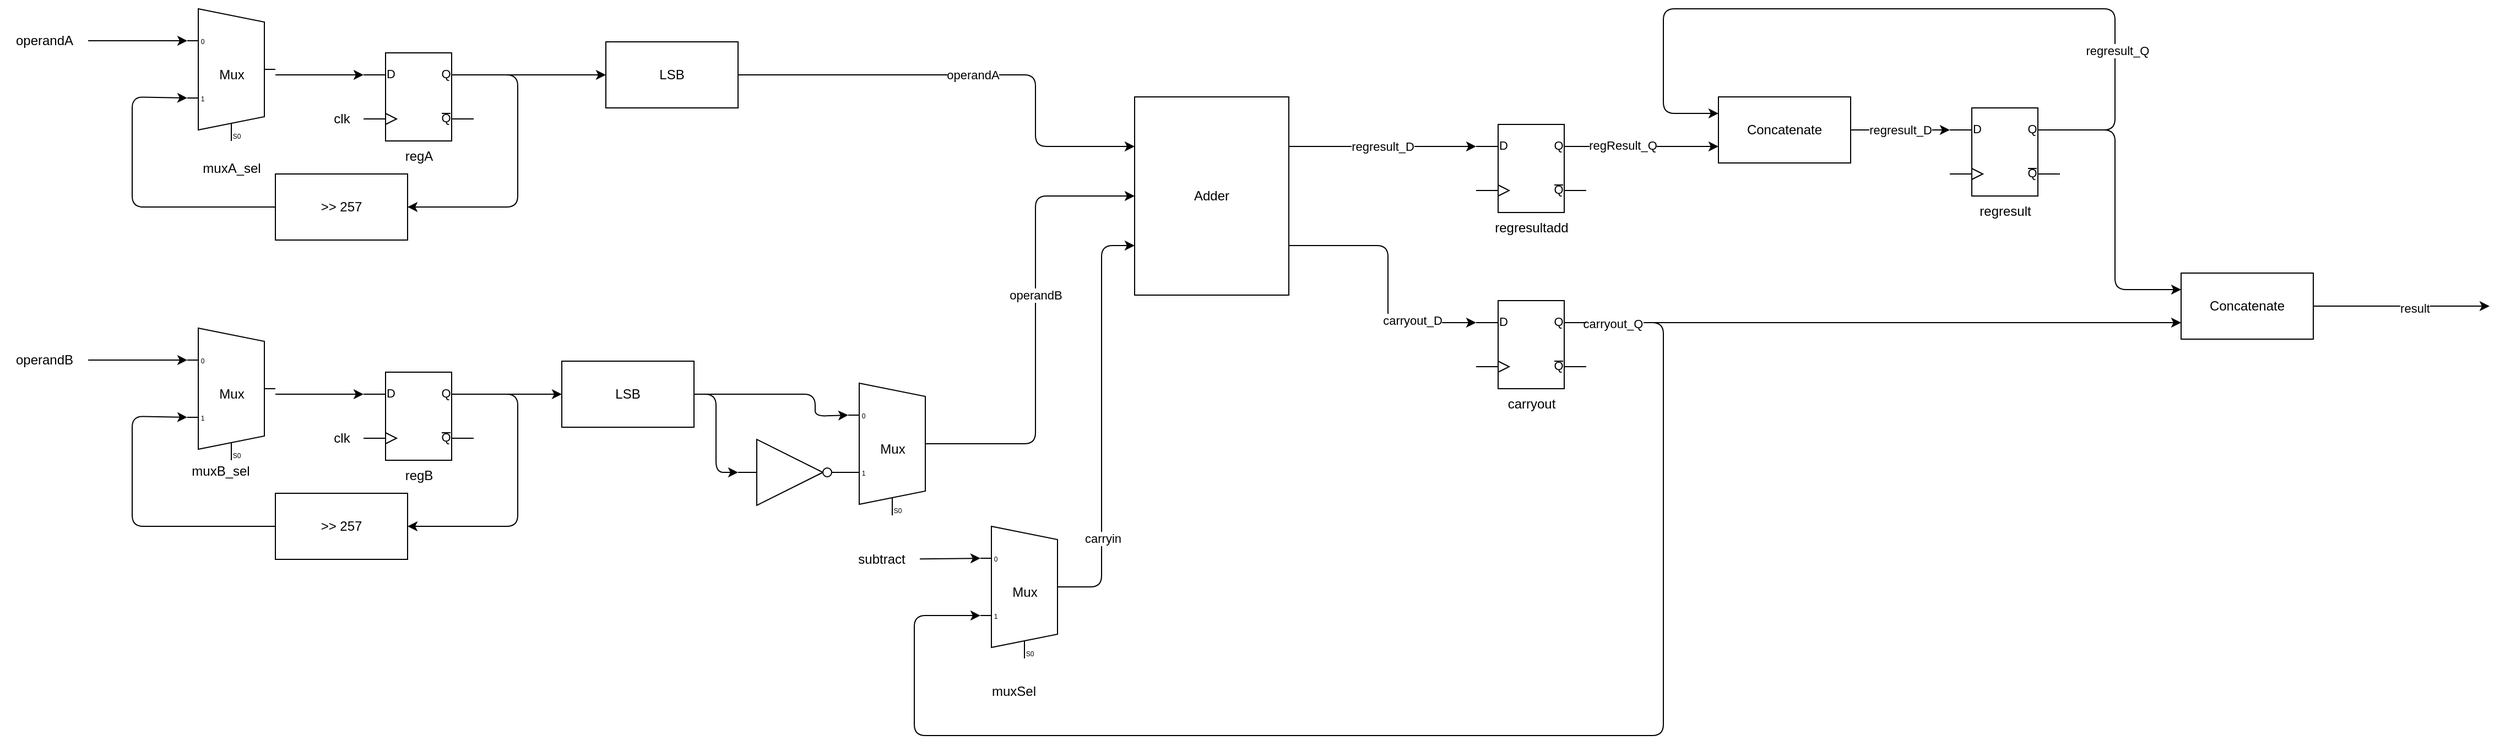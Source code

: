 <mxfile>
    <diagram id="EvGEWKsb3rxd0Pc_BGCl" name="Page-1">
        <mxGraphModel dx="1949" dy="546" grid="1" gridSize="10" guides="1" tooltips="1" connect="1" arrows="1" fold="1" page="1" pageScale="1" pageWidth="827" pageHeight="1169" math="0" shadow="0">
            <root>
                <mxCell id="0"/>
                <mxCell id="1" parent="0"/>
                <mxCell id="5" style="edgeStyle=none;html=1;entryX=0;entryY=0.25;entryDx=0;entryDy=0;entryPerimeter=0;" parent="1" source="2" target="4" edge="1">
                    <mxGeometry relative="1" as="geometry"/>
                </mxCell>
                <mxCell id="2" value="Mux" style="shadow=0;dashed=0;align=center;html=1;strokeWidth=1;shape=mxgraph.electrical.abstract.mux2;" parent="1" vertex="1">
                    <mxGeometry x="60" y="60" width="80" height="120" as="geometry"/>
                </mxCell>
                <mxCell id="9" style="edgeStyle=none;html=1;exitX=1;exitY=0.25;exitDx=0;exitDy=0;exitPerimeter=0;entryX=1;entryY=0.5;entryDx=0;entryDy=0;" parent="1" source="4" target="8" edge="1">
                    <mxGeometry relative="1" as="geometry">
                        <Array as="points">
                            <mxPoint x="360" y="120"/>
                            <mxPoint x="360" y="240"/>
                        </Array>
                    </mxGeometry>
                </mxCell>
                <mxCell id="14" style="edgeStyle=none;html=1;exitX=1;exitY=0.25;exitDx=0;exitDy=0;exitPerimeter=0;entryX=0;entryY=0.5;entryDx=0;entryDy=0;" parent="1" source="4" target="16" edge="1">
                    <mxGeometry relative="1" as="geometry">
                        <mxPoint x="440" y="120" as="targetPoint"/>
                    </mxGeometry>
                </mxCell>
                <mxCell id="4" value="regA" style="verticalLabelPosition=bottom;shadow=0;dashed=0;align=center;html=1;verticalAlign=top;shape=mxgraph.electrical.logic_gates.d_type_flip-flop;" parent="1" vertex="1">
                    <mxGeometry x="220" y="100" width="100" height="80" as="geometry"/>
                </mxCell>
                <mxCell id="10" style="edgeStyle=none;html=1;entryX=0;entryY=0.65;entryDx=0;entryDy=3;entryPerimeter=0;" parent="1" source="8" target="2" edge="1">
                    <mxGeometry relative="1" as="geometry">
                        <Array as="points">
                            <mxPoint x="10" y="240"/>
                            <mxPoint x="10" y="140"/>
                        </Array>
                    </mxGeometry>
                </mxCell>
                <mxCell id="8" value="&amp;gt;&amp;gt; 257" style="whiteSpace=wrap;html=1;" parent="1" vertex="1">
                    <mxGeometry x="140" y="210" width="120" height="60" as="geometry"/>
                </mxCell>
                <mxCell id="12" style="edgeStyle=none;html=1;entryX=0;entryY=0.217;entryDx=0;entryDy=3;entryPerimeter=0;" parent="1" source="11" target="2" edge="1">
                    <mxGeometry relative="1" as="geometry"/>
                </mxCell>
                <mxCell id="11" value="operandA" style="text;html=1;align=center;verticalAlign=middle;resizable=0;points=[];autosize=1;strokeColor=none;fillColor=none;" parent="1" vertex="1">
                    <mxGeometry x="-110" y="74" width="80" height="30" as="geometry"/>
                </mxCell>
                <mxCell id="13" value="clk" style="text;html=1;align=center;verticalAlign=middle;resizable=0;points=[];autosize=1;strokeColor=none;fillColor=none;" parent="1" vertex="1">
                    <mxGeometry x="180" y="145" width="40" height="30" as="geometry"/>
                </mxCell>
                <mxCell id="53" value="operandA" style="edgeStyle=none;html=1;entryX=0;entryY=0.25;entryDx=0;entryDy=0;" edge="1" parent="1" source="16" target="17">
                    <mxGeometry relative="1" as="geometry">
                        <Array as="points">
                            <mxPoint x="830" y="120"/>
                            <mxPoint x="830" y="185"/>
                        </Array>
                    </mxGeometry>
                </mxCell>
                <mxCell id="16" value="LSB" style="whiteSpace=wrap;html=1;" parent="1" vertex="1">
                    <mxGeometry x="440" y="90" width="120" height="60" as="geometry"/>
                </mxCell>
                <mxCell id="18" value="regresult_D" style="edgeStyle=none;html=1;exitX=1;exitY=0.25;exitDx=0;exitDy=0;entryX=0;entryY=0.25;entryDx=0;entryDy=0;entryPerimeter=0;" parent="1" source="17" target="20" edge="1">
                    <mxGeometry relative="1" as="geometry">
                        <mxPoint x="1220" y="185" as="targetPoint"/>
                    </mxGeometry>
                </mxCell>
                <mxCell id="28" style="edgeStyle=none;html=1;entryX=0;entryY=0.25;entryDx=0;entryDy=0;entryPerimeter=0;exitX=1;exitY=0.75;exitDx=0;exitDy=0;" parent="1" source="17" target="29" edge="1">
                    <mxGeometry relative="1" as="geometry">
                        <mxPoint x="1230" y="340" as="targetPoint"/>
                        <Array as="points">
                            <mxPoint x="1150" y="275"/>
                            <mxPoint x="1150" y="345"/>
                        </Array>
                    </mxGeometry>
                </mxCell>
                <mxCell id="57" value="carryout_D" style="edgeLabel;html=1;align=center;verticalAlign=middle;resizable=0;points=[];" vertex="1" connectable="0" parent="28">
                    <mxGeometry x="0.517" y="2" relative="1" as="geometry">
                        <mxPoint as="offset"/>
                    </mxGeometry>
                </mxCell>
                <mxCell id="17" value="Adder" style="whiteSpace=wrap;html=1;" parent="1" vertex="1">
                    <mxGeometry x="920" y="140" width="140" height="180" as="geometry"/>
                </mxCell>
                <mxCell id="21" style="edgeStyle=none;html=1;exitX=1;exitY=0.25;exitDx=0;exitDy=0;exitPerimeter=0;entryX=0;entryY=0.75;entryDx=0;entryDy=0;" parent="1" source="20" target="22" edge="1">
                    <mxGeometry relative="1" as="geometry">
                        <mxPoint x="1460" y="185" as="targetPoint"/>
                    </mxGeometry>
                </mxCell>
                <mxCell id="56" value="regResult_Q" style="edgeLabel;html=1;align=center;verticalAlign=middle;resizable=0;points=[];" vertex="1" connectable="0" parent="21">
                    <mxGeometry x="-0.45" y="1" relative="1" as="geometry">
                        <mxPoint as="offset"/>
                    </mxGeometry>
                </mxCell>
                <mxCell id="20" value="regresultadd" style="verticalLabelPosition=bottom;shadow=0;dashed=0;align=center;html=1;verticalAlign=top;shape=mxgraph.electrical.logic_gates.d_type_flip-flop;" parent="1" vertex="1">
                    <mxGeometry x="1230" y="165" width="100" height="80" as="geometry"/>
                </mxCell>
                <mxCell id="24" value="regresult_D" style="edgeStyle=none;html=1;entryX=0;entryY=0.25;entryDx=0;entryDy=0;entryPerimeter=0;" parent="1" source="22" target="23" edge="1">
                    <mxGeometry relative="1" as="geometry"/>
                </mxCell>
                <mxCell id="25" style="edgeStyle=none;html=1;entryX=0;entryY=0.25;entryDx=0;entryDy=0;exitX=1;exitY=0.25;exitDx=0;exitDy=0;exitPerimeter=0;" parent="1" source="23" target="22" edge="1">
                    <mxGeometry relative="1" as="geometry">
                        <mxPoint x="1400" y="50" as="targetPoint"/>
                        <Array as="points">
                            <mxPoint x="1810" y="170"/>
                            <mxPoint x="1810" y="60"/>
                            <mxPoint x="1400" y="60"/>
                            <mxPoint x="1400" y="155"/>
                        </Array>
                    </mxGeometry>
                </mxCell>
                <mxCell id="61" value="regresult_Q" style="edgeLabel;html=1;align=center;verticalAlign=middle;resizable=0;points=[];" vertex="1" connectable="0" parent="25">
                    <mxGeometry x="-0.659" y="-2" relative="1" as="geometry">
                        <mxPoint as="offset"/>
                    </mxGeometry>
                </mxCell>
                <mxCell id="22" value="Concatenate" style="whiteSpace=wrap;html=1;" parent="1" vertex="1">
                    <mxGeometry x="1450" y="140" width="120" height="60" as="geometry"/>
                </mxCell>
                <mxCell id="26" style="edgeStyle=none;html=1;exitX=1;exitY=0.25;exitDx=0;exitDy=0;exitPerimeter=0;entryX=0;entryY=0.25;entryDx=0;entryDy=0;" parent="1" source="23" target="27" edge="1">
                    <mxGeometry relative="1" as="geometry">
                        <mxPoint x="1920" y="310" as="targetPoint"/>
                        <Array as="points">
                            <mxPoint x="1810" y="170"/>
                            <mxPoint x="1810" y="315"/>
                        </Array>
                    </mxGeometry>
                </mxCell>
                <mxCell id="23" value="regresult" style="verticalLabelPosition=bottom;shadow=0;dashed=0;align=center;html=1;verticalAlign=top;shape=mxgraph.electrical.logic_gates.d_type_flip-flop;" parent="1" vertex="1">
                    <mxGeometry x="1660" y="150" width="100" height="80" as="geometry"/>
                </mxCell>
                <mxCell id="59" style="edgeStyle=none;html=1;" edge="1" parent="1" source="27">
                    <mxGeometry relative="1" as="geometry">
                        <mxPoint x="2150" y="330" as="targetPoint"/>
                    </mxGeometry>
                </mxCell>
                <mxCell id="60" value="result" style="edgeLabel;html=1;align=center;verticalAlign=middle;resizable=0;points=[];" vertex="1" connectable="0" parent="59">
                    <mxGeometry x="0.15" y="-2" relative="1" as="geometry">
                        <mxPoint as="offset"/>
                    </mxGeometry>
                </mxCell>
                <mxCell id="27" value="Concatenate" style="whiteSpace=wrap;html=1;" parent="1" vertex="1">
                    <mxGeometry x="1870" y="300" width="120" height="60" as="geometry"/>
                </mxCell>
                <mxCell id="30" style="edgeStyle=none;html=1;exitX=1;exitY=0.25;exitDx=0;exitDy=0;exitPerimeter=0;entryX=0;entryY=0.75;entryDx=0;entryDy=0;" parent="1" source="29" target="27" edge="1">
                    <mxGeometry relative="1" as="geometry"/>
                </mxCell>
                <mxCell id="50" style="edgeStyle=none;html=1;exitX=1;exitY=0.25;exitDx=0;exitDy=0;exitPerimeter=0;entryX=0;entryY=0.65;entryDx=0;entryDy=3;entryPerimeter=0;" edge="1" parent="1" source="29" target="47">
                    <mxGeometry relative="1" as="geometry">
                        <mxPoint x="1270" y="610" as="targetPoint"/>
                        <Array as="points">
                            <mxPoint x="1400" y="345"/>
                            <mxPoint x="1400" y="720"/>
                            <mxPoint x="720" y="720"/>
                            <mxPoint x="720" y="611"/>
                        </Array>
                    </mxGeometry>
                </mxCell>
                <mxCell id="58" value="carryout_Q" style="edgeLabel;html=1;align=center;verticalAlign=middle;resizable=0;points=[];" vertex="1" connectable="0" parent="50">
                    <mxGeometry x="-0.963" y="-1" relative="1" as="geometry">
                        <mxPoint as="offset"/>
                    </mxGeometry>
                </mxCell>
                <mxCell id="29" value="carryout" style="verticalLabelPosition=bottom;shadow=0;dashed=0;align=center;html=1;verticalAlign=top;shape=mxgraph.electrical.logic_gates.d_type_flip-flop;" parent="1" vertex="1">
                    <mxGeometry x="1230" y="325" width="100" height="80" as="geometry"/>
                </mxCell>
                <mxCell id="31" style="edgeStyle=none;html=1;entryX=0;entryY=0.25;entryDx=0;entryDy=0;entryPerimeter=0;" parent="1" source="32" target="35" edge="1">
                    <mxGeometry relative="1" as="geometry"/>
                </mxCell>
                <mxCell id="32" value="Mux" style="shadow=0;dashed=0;align=center;html=1;strokeWidth=1;shape=mxgraph.electrical.abstract.mux2;" parent="1" vertex="1">
                    <mxGeometry x="60" y="350" width="80" height="120" as="geometry"/>
                </mxCell>
                <mxCell id="33" style="edgeStyle=none;html=1;exitX=1;exitY=0.25;exitDx=0;exitDy=0;exitPerimeter=0;entryX=1;entryY=0.5;entryDx=0;entryDy=0;" parent="1" source="35" target="37" edge="1">
                    <mxGeometry relative="1" as="geometry">
                        <Array as="points">
                            <mxPoint x="360" y="410"/>
                            <mxPoint x="360" y="530"/>
                        </Array>
                    </mxGeometry>
                </mxCell>
                <mxCell id="34" style="edgeStyle=none;html=1;exitX=1;exitY=0.25;exitDx=0;exitDy=0;exitPerimeter=0;entryX=0;entryY=0.5;entryDx=0;entryDy=0;" parent="1" source="35" target="41" edge="1">
                    <mxGeometry relative="1" as="geometry">
                        <mxPoint x="440" y="410" as="targetPoint"/>
                    </mxGeometry>
                </mxCell>
                <mxCell id="35" value="regB" style="verticalLabelPosition=bottom;shadow=0;dashed=0;align=center;html=1;verticalAlign=top;shape=mxgraph.electrical.logic_gates.d_type_flip-flop;" parent="1" vertex="1">
                    <mxGeometry x="220" y="390" width="100" height="80" as="geometry"/>
                </mxCell>
                <mxCell id="36" style="edgeStyle=none;html=1;entryX=0;entryY=0.65;entryDx=0;entryDy=3;entryPerimeter=0;" parent="1" source="37" target="32" edge="1">
                    <mxGeometry relative="1" as="geometry">
                        <Array as="points">
                            <mxPoint x="10" y="530"/>
                            <mxPoint x="10" y="430"/>
                        </Array>
                    </mxGeometry>
                </mxCell>
                <mxCell id="37" value="&amp;gt;&amp;gt; 257" style="whiteSpace=wrap;html=1;" parent="1" vertex="1">
                    <mxGeometry x="140" y="500" width="120" height="60" as="geometry"/>
                </mxCell>
                <mxCell id="38" style="edgeStyle=none;html=1;entryX=0;entryY=0.217;entryDx=0;entryDy=3;entryPerimeter=0;" parent="1" source="39" target="32" edge="1">
                    <mxGeometry relative="1" as="geometry"/>
                </mxCell>
                <mxCell id="39" value="operandB" style="text;html=1;align=center;verticalAlign=middle;resizable=0;points=[];autosize=1;strokeColor=none;fillColor=none;" parent="1" vertex="1">
                    <mxGeometry x="-110" y="364" width="80" height="30" as="geometry"/>
                </mxCell>
                <mxCell id="40" value="clk" style="text;html=1;align=center;verticalAlign=middle;resizable=0;points=[];autosize=1;strokeColor=none;fillColor=none;" parent="1" vertex="1">
                    <mxGeometry x="180" y="435" width="40" height="30" as="geometry"/>
                </mxCell>
                <mxCell id="45" style="edgeStyle=none;html=1;entryX=0;entryY=0.5;entryDx=0;entryDy=0;entryPerimeter=0;exitX=1;exitY=0.5;exitDx=0;exitDy=0;" parent="1" source="41" target="42" edge="1">
                    <mxGeometry relative="1" as="geometry">
                        <Array as="points">
                            <mxPoint x="540" y="410"/>
                            <mxPoint x="540" y="481"/>
                        </Array>
                    </mxGeometry>
                </mxCell>
                <mxCell id="46" style="edgeStyle=none;html=1;entryX=0;entryY=0.217;entryDx=0;entryDy=3;entryPerimeter=0;exitX=1;exitY=0.5;exitDx=0;exitDy=0;" parent="1" source="41" target="43" edge="1">
                    <mxGeometry relative="1" as="geometry">
                        <Array as="points">
                            <mxPoint x="630" y="410"/>
                            <mxPoint x="630" y="430"/>
                        </Array>
                    </mxGeometry>
                </mxCell>
                <mxCell id="41" value="LSB" style="whiteSpace=wrap;html=1;" parent="1" vertex="1">
                    <mxGeometry x="400" y="380" width="120" height="60" as="geometry"/>
                </mxCell>
                <mxCell id="42" value="" style="verticalLabelPosition=bottom;shadow=0;dashed=0;align=center;html=1;verticalAlign=top;shape=mxgraph.electrical.logic_gates.inverter_2" parent="1" vertex="1">
                    <mxGeometry x="560" y="451" width="100" height="60" as="geometry"/>
                </mxCell>
                <mxCell id="52" style="edgeStyle=none;html=1;exitX=1;exitY=0.5;exitDx=0;exitDy=-5;exitPerimeter=0;entryX=0;entryY=0.5;entryDx=0;entryDy=0;" edge="1" parent="1" source="43" target="17">
                    <mxGeometry relative="1" as="geometry">
                        <Array as="points">
                            <mxPoint x="830" y="455"/>
                            <mxPoint x="830" y="230"/>
                        </Array>
                    </mxGeometry>
                </mxCell>
                <mxCell id="55" value="operandB" style="edgeLabel;html=1;align=center;verticalAlign=middle;resizable=0;points=[];" vertex="1" connectable="0" parent="52">
                    <mxGeometry x="0.111" relative="1" as="geometry">
                        <mxPoint as="offset"/>
                    </mxGeometry>
                </mxCell>
                <mxCell id="43" value="Mux" style="shadow=0;dashed=0;align=center;html=1;strokeWidth=1;shape=mxgraph.electrical.abstract.mux2;" parent="1" vertex="1">
                    <mxGeometry x="660" y="400" width="80" height="120" as="geometry"/>
                </mxCell>
                <mxCell id="48" style="edgeStyle=none;html=1;entryX=0;entryY=0.217;entryDx=0;entryDy=3;entryPerimeter=0;" parent="1" source="44" target="47" edge="1">
                    <mxGeometry relative="1" as="geometry"/>
                </mxCell>
                <mxCell id="44" value="subtract" style="text;html=1;align=center;verticalAlign=middle;resizable=0;points=[];autosize=1;strokeColor=none;fillColor=none;" parent="1" vertex="1">
                    <mxGeometry x="655" y="545" width="70" height="30" as="geometry"/>
                </mxCell>
                <mxCell id="51" style="edgeStyle=none;html=1;entryX=0;entryY=0.75;entryDx=0;entryDy=0;exitX=1;exitY=0.5;exitDx=0;exitDy=-5;exitPerimeter=0;" edge="1" parent="1" source="47" target="17">
                    <mxGeometry relative="1" as="geometry">
                        <Array as="points">
                            <mxPoint x="890" y="585"/>
                            <mxPoint x="890" y="275"/>
                        </Array>
                    </mxGeometry>
                </mxCell>
                <mxCell id="54" value="carryin" style="edgeLabel;html=1;align=center;verticalAlign=middle;resizable=0;points=[];" vertex="1" connectable="0" parent="51">
                    <mxGeometry x="-0.6" y="-1" relative="1" as="geometry">
                        <mxPoint as="offset"/>
                    </mxGeometry>
                </mxCell>
                <mxCell id="47" value="Mux" style="shadow=0;dashed=0;align=center;html=1;strokeWidth=1;shape=mxgraph.electrical.abstract.mux2;" parent="1" vertex="1">
                    <mxGeometry x="780" y="530" width="80" height="120" as="geometry"/>
                </mxCell>
                <mxCell id="49" value="muxSel" style="text;html=1;align=center;verticalAlign=middle;resizable=0;points=[];autosize=1;strokeColor=none;fillColor=none;" parent="1" vertex="1">
                    <mxGeometry x="780" y="665" width="60" height="30" as="geometry"/>
                </mxCell>
                <mxCell id="62" value="muxA_sel" style="text;html=1;align=center;verticalAlign=middle;resizable=0;points=[];autosize=1;strokeColor=none;fillColor=none;" vertex="1" parent="1">
                    <mxGeometry x="60" y="190" width="80" height="30" as="geometry"/>
                </mxCell>
                <mxCell id="63" value="muxB_sel" style="text;html=1;align=center;verticalAlign=middle;resizable=0;points=[];autosize=1;strokeColor=none;fillColor=none;" vertex="1" parent="1">
                    <mxGeometry x="50" y="465" width="80" height="30" as="geometry"/>
                </mxCell>
            </root>
        </mxGraphModel>
    </diagram>
</mxfile>